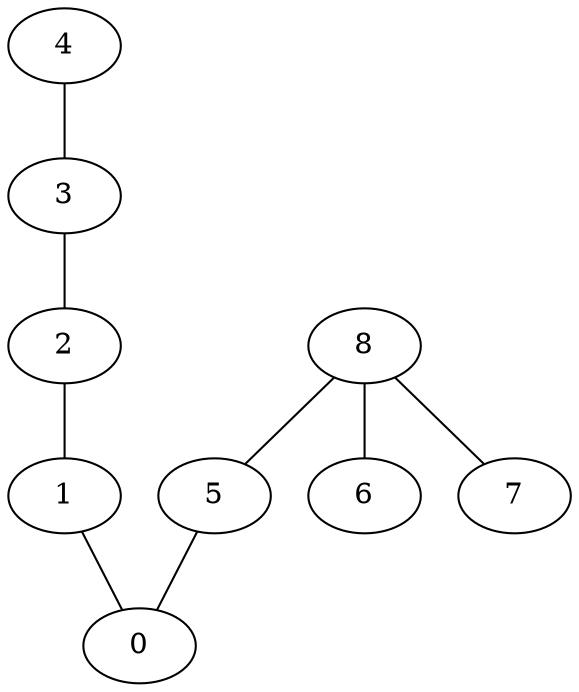 graph {
    0 [ label = "0" ]
    1 [ label = "1" ]
    2 [ label = "2" ]
    3 [ label = "3" ]
    4 [ label = "4" ]
    5 [ label = "5" ]
    6 [ label = "6" ]
    7 [ label = "7" ]
    8 [ label = "8" ]
    2 -- 1 [ ]
    3 -- 2 [ ]
    8 -- 6 [ ]
    8 -- 7 [ ]
    8 -- 5 [ ]
    4 -- 3 [ ]
    5 -- 0 [ ]
    1 -- 0 [ ]
}

